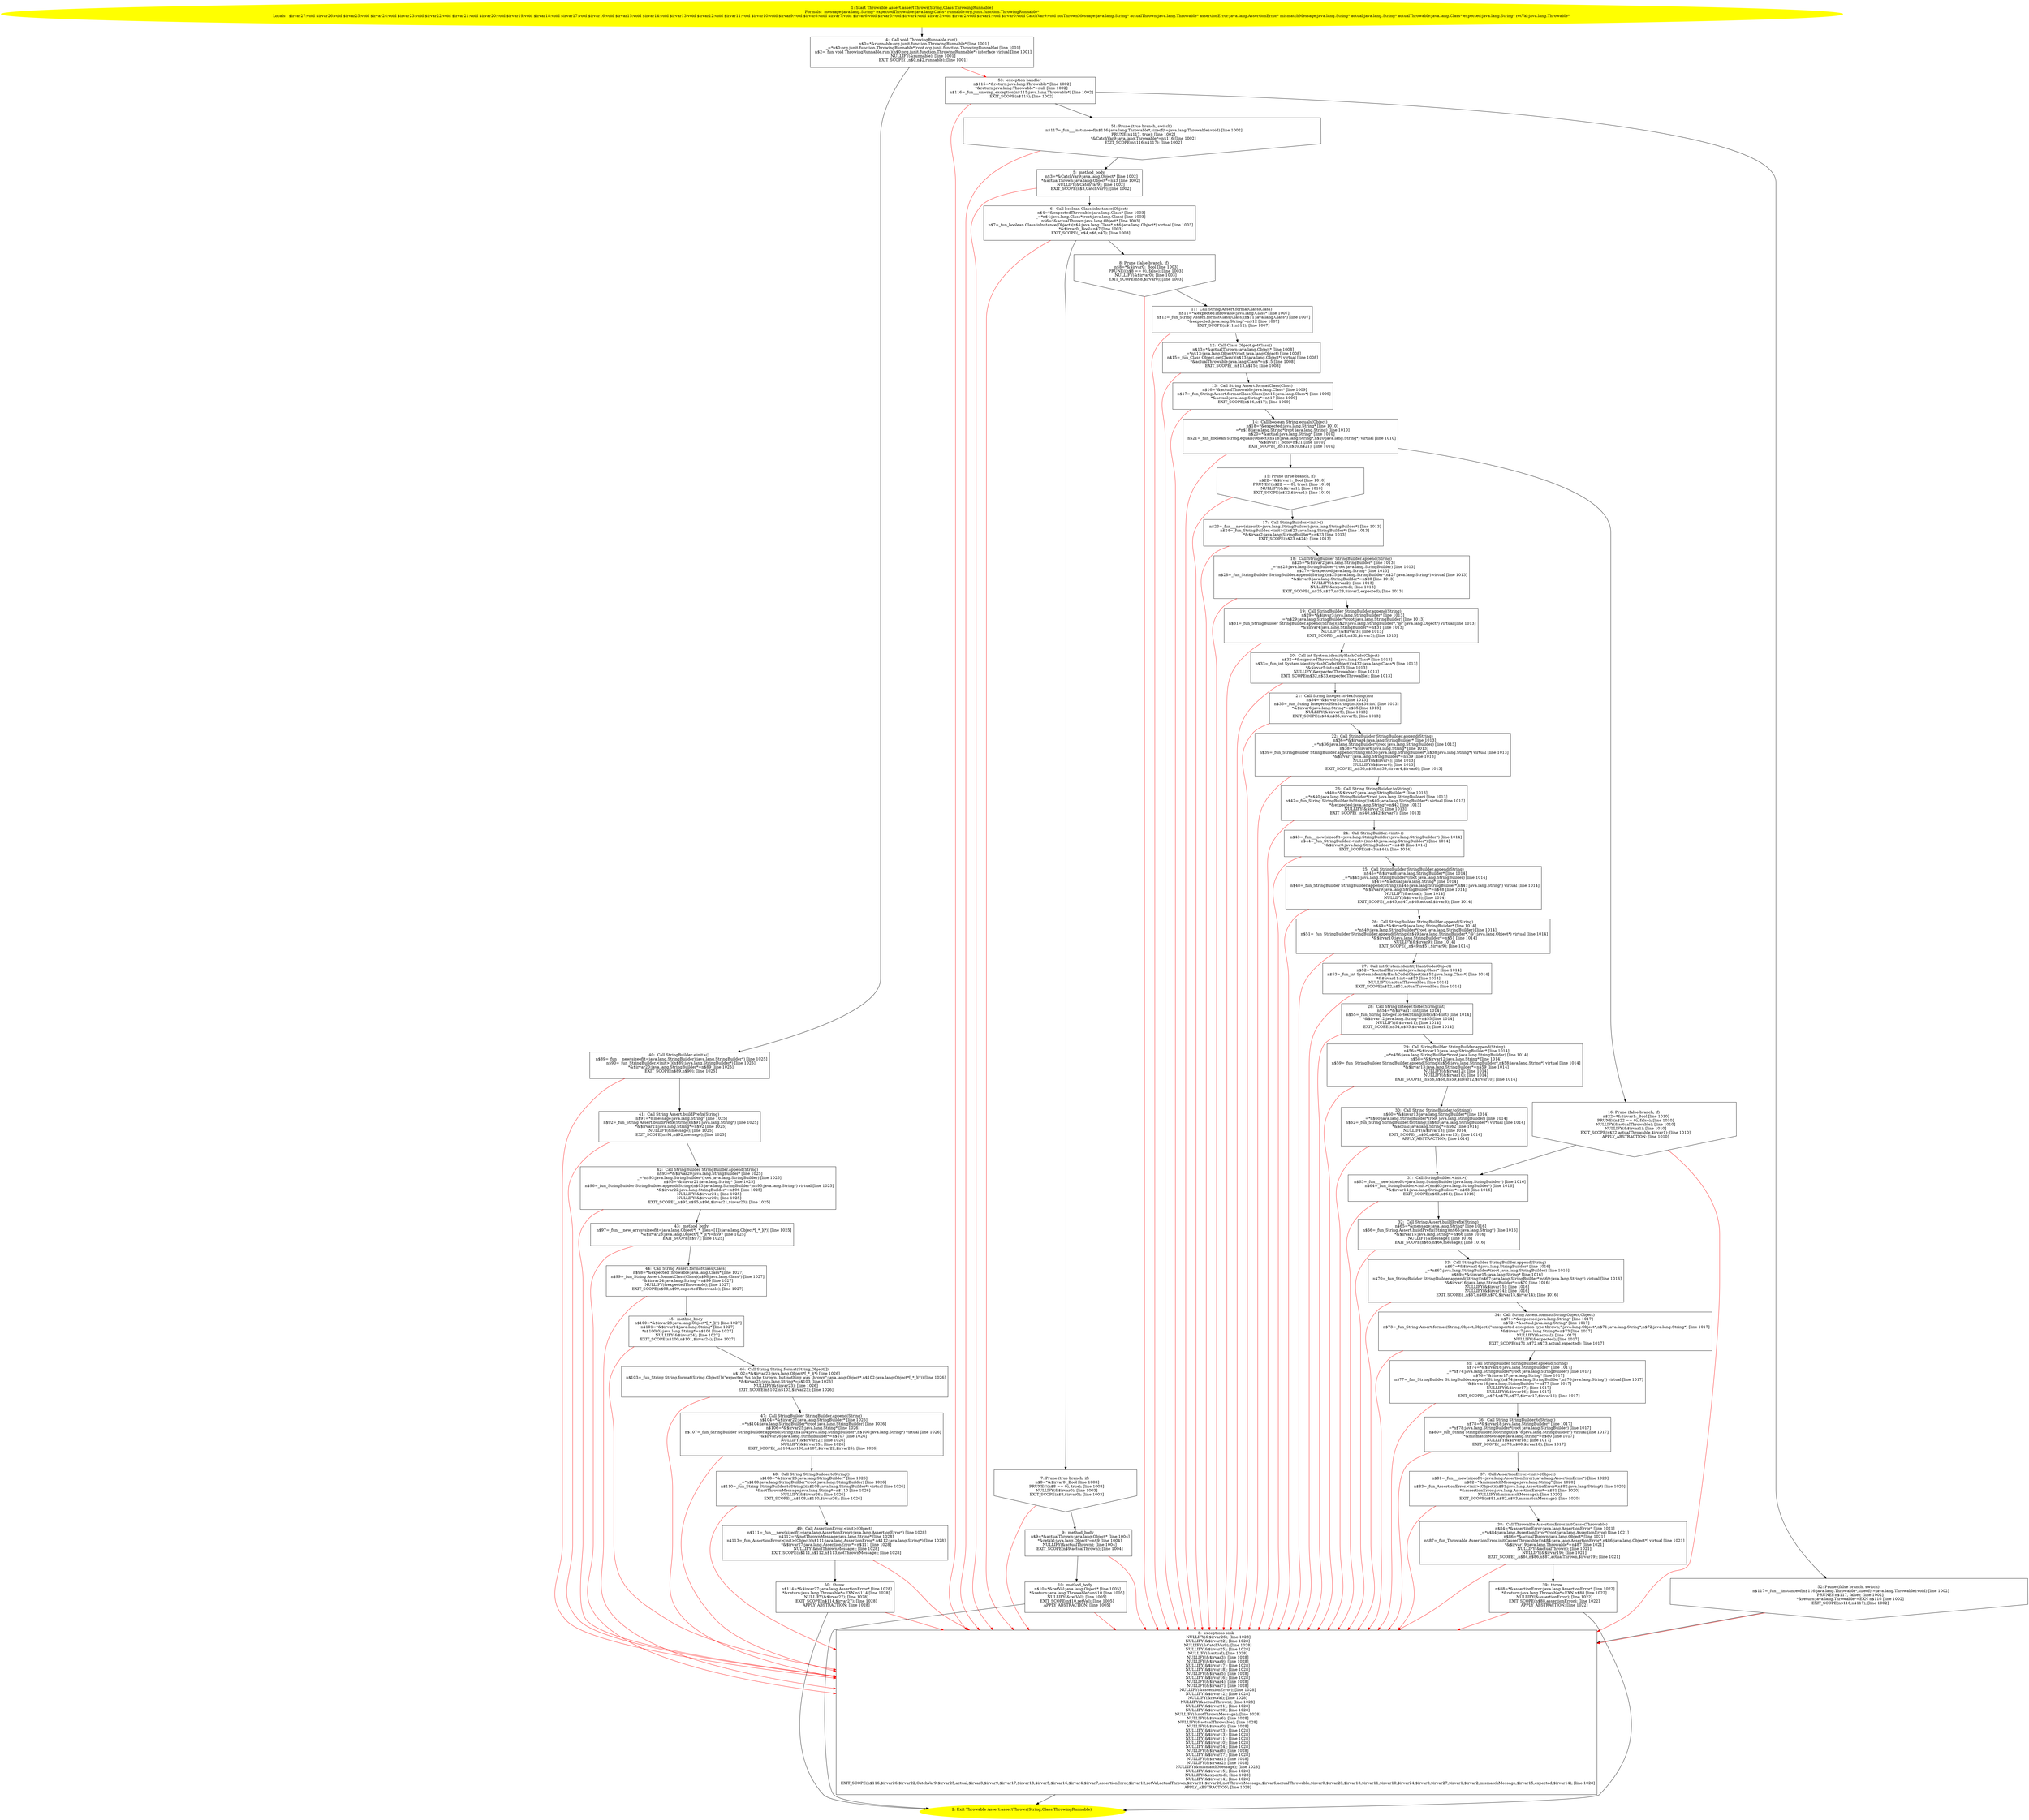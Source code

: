 /* @generated */
digraph cfg {
"org.junit.Assert.assertThrows(java.lang.String,java.lang.Class,org.junit.function.ThrowingRunnable):.571fa91657c65eb77682e2e097c0c401_1" [label="1: Start Throwable Assert.assertThrows(String,Class,ThrowingRunnable)\nFormals:  message:java.lang.String* expectedThrowable:java.lang.Class* runnable:org.junit.function.ThrowingRunnable*\nLocals:  $irvar27:void $irvar26:void $irvar25:void $irvar24:void $irvar23:void $irvar22:void $irvar21:void $irvar20:void $irvar19:void $irvar18:void $irvar17:void $irvar16:void $irvar15:void $irvar14:void $irvar13:void $irvar12:void $irvar11:void $irvar10:void $irvar9:void $irvar8:void $irvar7:void $irvar6:void $irvar5:void $irvar4:void $irvar3:void $irvar2:void $irvar1:void $irvar0:void CatchVar9:void notThrownMessage:java.lang.String* actualThrown:java.lang.Throwable* assertionError:java.lang.AssertionError* mismatchMessage:java.lang.String* actual:java.lang.String* actualThrowable:java.lang.Class* expected:java.lang.String* retVal:java.lang.Throwable* \n  " color=yellow style=filled]
	

	 "org.junit.Assert.assertThrows(java.lang.String,java.lang.Class,org.junit.function.ThrowingRunnable):.571fa91657c65eb77682e2e097c0c401_1" -> "org.junit.Assert.assertThrows(java.lang.String,java.lang.Class,org.junit.function.ThrowingRunnable):.571fa91657c65eb77682e2e097c0c401_4" ;
"org.junit.Assert.assertThrows(java.lang.String,java.lang.Class,org.junit.function.ThrowingRunnable):.571fa91657c65eb77682e2e097c0c401_2" [label="2: Exit Throwable Assert.assertThrows(String,Class,ThrowingRunnable) \n  " color=yellow style=filled]
	

"org.junit.Assert.assertThrows(java.lang.String,java.lang.Class,org.junit.function.ThrowingRunnable):.571fa91657c65eb77682e2e097c0c401_3" [label="3:  exceptions sink \n   NULLIFY(&$irvar26); [line 1028]\n  NULLIFY(&$irvar22); [line 1028]\n  NULLIFY(&CatchVar9); [line 1028]\n  NULLIFY(&$irvar25); [line 1028]\n  NULLIFY(&actual); [line 1028]\n  NULLIFY(&$irvar3); [line 1028]\n  NULLIFY(&$irvar9); [line 1028]\n  NULLIFY(&$irvar17); [line 1028]\n  NULLIFY(&$irvar18); [line 1028]\n  NULLIFY(&$irvar5); [line 1028]\n  NULLIFY(&$irvar16); [line 1028]\n  NULLIFY(&$irvar4); [line 1028]\n  NULLIFY(&$irvar7); [line 1028]\n  NULLIFY(&assertionError); [line 1028]\n  NULLIFY(&$irvar12); [line 1028]\n  NULLIFY(&retVal); [line 1028]\n  NULLIFY(&actualThrown); [line 1028]\n  NULLIFY(&$irvar21); [line 1028]\n  NULLIFY(&$irvar20); [line 1028]\n  NULLIFY(&notThrownMessage); [line 1028]\n  NULLIFY(&$irvar6); [line 1028]\n  NULLIFY(&actualThrowable); [line 1028]\n  NULLIFY(&$irvar0); [line 1028]\n  NULLIFY(&$irvar23); [line 1028]\n  NULLIFY(&$irvar13); [line 1028]\n  NULLIFY(&$irvar11); [line 1028]\n  NULLIFY(&$irvar10); [line 1028]\n  NULLIFY(&$irvar24); [line 1028]\n  NULLIFY(&$irvar8); [line 1028]\n  NULLIFY(&$irvar27); [line 1028]\n  NULLIFY(&$irvar1); [line 1028]\n  NULLIFY(&$irvar2); [line 1028]\n  NULLIFY(&mismatchMessage); [line 1028]\n  NULLIFY(&$irvar15); [line 1028]\n  NULLIFY(&expected); [line 1028]\n  NULLIFY(&$irvar14); [line 1028]\n  EXIT_SCOPE(n$116,$irvar26,$irvar22,CatchVar9,$irvar25,actual,$irvar3,$irvar9,$irvar17,$irvar18,$irvar5,$irvar16,$irvar4,$irvar7,assertionError,$irvar12,retVal,actualThrown,$irvar21,$irvar20,notThrownMessage,$irvar6,actualThrowable,$irvar0,$irvar23,$irvar13,$irvar11,$irvar10,$irvar24,$irvar8,$irvar27,$irvar1,$irvar2,mismatchMessage,$irvar15,expected,$irvar14); [line 1028]\n  APPLY_ABSTRACTION; [line 1028]\n " shape="box"]
	

	 "org.junit.Assert.assertThrows(java.lang.String,java.lang.Class,org.junit.function.ThrowingRunnable):.571fa91657c65eb77682e2e097c0c401_3" -> "org.junit.Assert.assertThrows(java.lang.String,java.lang.Class,org.junit.function.ThrowingRunnable):.571fa91657c65eb77682e2e097c0c401_2" ;
"org.junit.Assert.assertThrows(java.lang.String,java.lang.Class,org.junit.function.ThrowingRunnable):.571fa91657c65eb77682e2e097c0c401_4" [label="4:  Call void ThrowingRunnable.run() \n   n$0=*&runnable:org.junit.function.ThrowingRunnable* [line 1001]\n  _=*n$0:org.junit.function.ThrowingRunnable*(root org.junit.function.ThrowingRunnable) [line 1001]\n  n$2=_fun_void ThrowingRunnable.run()(n$0:org.junit.function.ThrowingRunnable*) interface virtual [line 1001]\n  NULLIFY(&runnable); [line 1001]\n  EXIT_SCOPE(_,n$0,n$2,runnable); [line 1001]\n " shape="box"]
	

	 "org.junit.Assert.assertThrows(java.lang.String,java.lang.Class,org.junit.function.ThrowingRunnable):.571fa91657c65eb77682e2e097c0c401_4" -> "org.junit.Assert.assertThrows(java.lang.String,java.lang.Class,org.junit.function.ThrowingRunnable):.571fa91657c65eb77682e2e097c0c401_40" ;
	 "org.junit.Assert.assertThrows(java.lang.String,java.lang.Class,org.junit.function.ThrowingRunnable):.571fa91657c65eb77682e2e097c0c401_4" -> "org.junit.Assert.assertThrows(java.lang.String,java.lang.Class,org.junit.function.ThrowingRunnable):.571fa91657c65eb77682e2e097c0c401_53" [color="red" ];
"org.junit.Assert.assertThrows(java.lang.String,java.lang.Class,org.junit.function.ThrowingRunnable):.571fa91657c65eb77682e2e097c0c401_5" [label="5:  method_body \n   n$3=*&CatchVar9:java.lang.Object* [line 1002]\n  *&actualThrown:java.lang.Object*=n$3 [line 1002]\n  NULLIFY(&CatchVar9); [line 1002]\n  EXIT_SCOPE(n$3,CatchVar9); [line 1002]\n " shape="box"]
	

	 "org.junit.Assert.assertThrows(java.lang.String,java.lang.Class,org.junit.function.ThrowingRunnable):.571fa91657c65eb77682e2e097c0c401_5" -> "org.junit.Assert.assertThrows(java.lang.String,java.lang.Class,org.junit.function.ThrowingRunnable):.571fa91657c65eb77682e2e097c0c401_6" ;
	 "org.junit.Assert.assertThrows(java.lang.String,java.lang.Class,org.junit.function.ThrowingRunnable):.571fa91657c65eb77682e2e097c0c401_5" -> "org.junit.Assert.assertThrows(java.lang.String,java.lang.Class,org.junit.function.ThrowingRunnable):.571fa91657c65eb77682e2e097c0c401_3" [color="red" ];
"org.junit.Assert.assertThrows(java.lang.String,java.lang.Class,org.junit.function.ThrowingRunnable):.571fa91657c65eb77682e2e097c0c401_6" [label="6:  Call boolean Class.isInstance(Object) \n   n$4=*&expectedThrowable:java.lang.Class* [line 1003]\n  _=*n$4:java.lang.Class*(root java.lang.Class) [line 1003]\n  n$6=*&actualThrown:java.lang.Object* [line 1003]\n  n$7=_fun_boolean Class.isInstance(Object)(n$4:java.lang.Class*,n$6:java.lang.Object*) virtual [line 1003]\n  *&$irvar0:_Bool=n$7 [line 1003]\n  EXIT_SCOPE(_,n$4,n$6,n$7); [line 1003]\n " shape="box"]
	

	 "org.junit.Assert.assertThrows(java.lang.String,java.lang.Class,org.junit.function.ThrowingRunnable):.571fa91657c65eb77682e2e097c0c401_6" -> "org.junit.Assert.assertThrows(java.lang.String,java.lang.Class,org.junit.function.ThrowingRunnable):.571fa91657c65eb77682e2e097c0c401_7" ;
	 "org.junit.Assert.assertThrows(java.lang.String,java.lang.Class,org.junit.function.ThrowingRunnable):.571fa91657c65eb77682e2e097c0c401_6" -> "org.junit.Assert.assertThrows(java.lang.String,java.lang.Class,org.junit.function.ThrowingRunnable):.571fa91657c65eb77682e2e097c0c401_8" ;
	 "org.junit.Assert.assertThrows(java.lang.String,java.lang.Class,org.junit.function.ThrowingRunnable):.571fa91657c65eb77682e2e097c0c401_6" -> "org.junit.Assert.assertThrows(java.lang.String,java.lang.Class,org.junit.function.ThrowingRunnable):.571fa91657c65eb77682e2e097c0c401_3" [color="red" ];
"org.junit.Assert.assertThrows(java.lang.String,java.lang.Class,org.junit.function.ThrowingRunnable):.571fa91657c65eb77682e2e097c0c401_7" [label="7: Prune (true branch, if) \n   n$8=*&$irvar0:_Bool [line 1003]\n  PRUNE(!(n$8 == 0), true); [line 1003]\n  NULLIFY(&$irvar0); [line 1003]\n  EXIT_SCOPE(n$8,$irvar0); [line 1003]\n " shape="invhouse"]
	

	 "org.junit.Assert.assertThrows(java.lang.String,java.lang.Class,org.junit.function.ThrowingRunnable):.571fa91657c65eb77682e2e097c0c401_7" -> "org.junit.Assert.assertThrows(java.lang.String,java.lang.Class,org.junit.function.ThrowingRunnable):.571fa91657c65eb77682e2e097c0c401_9" ;
	 "org.junit.Assert.assertThrows(java.lang.String,java.lang.Class,org.junit.function.ThrowingRunnable):.571fa91657c65eb77682e2e097c0c401_7" -> "org.junit.Assert.assertThrows(java.lang.String,java.lang.Class,org.junit.function.ThrowingRunnable):.571fa91657c65eb77682e2e097c0c401_3" [color="red" ];
"org.junit.Assert.assertThrows(java.lang.String,java.lang.Class,org.junit.function.ThrowingRunnable):.571fa91657c65eb77682e2e097c0c401_8" [label="8: Prune (false branch, if) \n   n$8=*&$irvar0:_Bool [line 1003]\n  PRUNE((n$8 == 0), false); [line 1003]\n  NULLIFY(&$irvar0); [line 1003]\n  EXIT_SCOPE(n$8,$irvar0); [line 1003]\n " shape="invhouse"]
	

	 "org.junit.Assert.assertThrows(java.lang.String,java.lang.Class,org.junit.function.ThrowingRunnable):.571fa91657c65eb77682e2e097c0c401_8" -> "org.junit.Assert.assertThrows(java.lang.String,java.lang.Class,org.junit.function.ThrowingRunnable):.571fa91657c65eb77682e2e097c0c401_11" ;
	 "org.junit.Assert.assertThrows(java.lang.String,java.lang.Class,org.junit.function.ThrowingRunnable):.571fa91657c65eb77682e2e097c0c401_8" -> "org.junit.Assert.assertThrows(java.lang.String,java.lang.Class,org.junit.function.ThrowingRunnable):.571fa91657c65eb77682e2e097c0c401_3" [color="red" ];
"org.junit.Assert.assertThrows(java.lang.String,java.lang.Class,org.junit.function.ThrowingRunnable):.571fa91657c65eb77682e2e097c0c401_9" [label="9:  method_body \n   n$9=*&actualThrown:java.lang.Object* [line 1004]\n  *&retVal:java.lang.Object*=n$9 [line 1004]\n  NULLIFY(&actualThrown); [line 1004]\n  EXIT_SCOPE(n$9,actualThrown); [line 1004]\n " shape="box"]
	

	 "org.junit.Assert.assertThrows(java.lang.String,java.lang.Class,org.junit.function.ThrowingRunnable):.571fa91657c65eb77682e2e097c0c401_9" -> "org.junit.Assert.assertThrows(java.lang.String,java.lang.Class,org.junit.function.ThrowingRunnable):.571fa91657c65eb77682e2e097c0c401_10" ;
	 "org.junit.Assert.assertThrows(java.lang.String,java.lang.Class,org.junit.function.ThrowingRunnable):.571fa91657c65eb77682e2e097c0c401_9" -> "org.junit.Assert.assertThrows(java.lang.String,java.lang.Class,org.junit.function.ThrowingRunnable):.571fa91657c65eb77682e2e097c0c401_3" [color="red" ];
"org.junit.Assert.assertThrows(java.lang.String,java.lang.Class,org.junit.function.ThrowingRunnable):.571fa91657c65eb77682e2e097c0c401_10" [label="10:  method_body \n   n$10=*&retVal:java.lang.Object* [line 1005]\n  *&return:java.lang.Throwable*=n$10 [line 1005]\n  NULLIFY(&retVal); [line 1005]\n  EXIT_SCOPE(n$10,retVal); [line 1005]\n  APPLY_ABSTRACTION; [line 1005]\n " shape="box"]
	

	 "org.junit.Assert.assertThrows(java.lang.String,java.lang.Class,org.junit.function.ThrowingRunnable):.571fa91657c65eb77682e2e097c0c401_10" -> "org.junit.Assert.assertThrows(java.lang.String,java.lang.Class,org.junit.function.ThrowingRunnable):.571fa91657c65eb77682e2e097c0c401_2" ;
	 "org.junit.Assert.assertThrows(java.lang.String,java.lang.Class,org.junit.function.ThrowingRunnable):.571fa91657c65eb77682e2e097c0c401_10" -> "org.junit.Assert.assertThrows(java.lang.String,java.lang.Class,org.junit.function.ThrowingRunnable):.571fa91657c65eb77682e2e097c0c401_3" [color="red" ];
"org.junit.Assert.assertThrows(java.lang.String,java.lang.Class,org.junit.function.ThrowingRunnable):.571fa91657c65eb77682e2e097c0c401_11" [label="11:  Call String Assert.formatClass(Class) \n   n$11=*&expectedThrowable:java.lang.Class* [line 1007]\n  n$12=_fun_String Assert.formatClass(Class)(n$11:java.lang.Class*) [line 1007]\n  *&expected:java.lang.String*=n$12 [line 1007]\n  EXIT_SCOPE(n$11,n$12); [line 1007]\n " shape="box"]
	

	 "org.junit.Assert.assertThrows(java.lang.String,java.lang.Class,org.junit.function.ThrowingRunnable):.571fa91657c65eb77682e2e097c0c401_11" -> "org.junit.Assert.assertThrows(java.lang.String,java.lang.Class,org.junit.function.ThrowingRunnable):.571fa91657c65eb77682e2e097c0c401_12" ;
	 "org.junit.Assert.assertThrows(java.lang.String,java.lang.Class,org.junit.function.ThrowingRunnable):.571fa91657c65eb77682e2e097c0c401_11" -> "org.junit.Assert.assertThrows(java.lang.String,java.lang.Class,org.junit.function.ThrowingRunnable):.571fa91657c65eb77682e2e097c0c401_3" [color="red" ];
"org.junit.Assert.assertThrows(java.lang.String,java.lang.Class,org.junit.function.ThrowingRunnable):.571fa91657c65eb77682e2e097c0c401_12" [label="12:  Call Class Object.getClass() \n   n$13=*&actualThrown:java.lang.Object* [line 1008]\n  _=*n$13:java.lang.Object*(root java.lang.Object) [line 1008]\n  n$15=_fun_Class Object.getClass()(n$13:java.lang.Object*) virtual [line 1008]\n  *&actualThrowable:java.lang.Class*=n$15 [line 1008]\n  EXIT_SCOPE(_,n$13,n$15); [line 1008]\n " shape="box"]
	

	 "org.junit.Assert.assertThrows(java.lang.String,java.lang.Class,org.junit.function.ThrowingRunnable):.571fa91657c65eb77682e2e097c0c401_12" -> "org.junit.Assert.assertThrows(java.lang.String,java.lang.Class,org.junit.function.ThrowingRunnable):.571fa91657c65eb77682e2e097c0c401_13" ;
	 "org.junit.Assert.assertThrows(java.lang.String,java.lang.Class,org.junit.function.ThrowingRunnable):.571fa91657c65eb77682e2e097c0c401_12" -> "org.junit.Assert.assertThrows(java.lang.String,java.lang.Class,org.junit.function.ThrowingRunnable):.571fa91657c65eb77682e2e097c0c401_3" [color="red" ];
"org.junit.Assert.assertThrows(java.lang.String,java.lang.Class,org.junit.function.ThrowingRunnable):.571fa91657c65eb77682e2e097c0c401_13" [label="13:  Call String Assert.formatClass(Class) \n   n$16=*&actualThrowable:java.lang.Class* [line 1009]\n  n$17=_fun_String Assert.formatClass(Class)(n$16:java.lang.Class*) [line 1009]\n  *&actual:java.lang.String*=n$17 [line 1009]\n  EXIT_SCOPE(n$16,n$17); [line 1009]\n " shape="box"]
	

	 "org.junit.Assert.assertThrows(java.lang.String,java.lang.Class,org.junit.function.ThrowingRunnable):.571fa91657c65eb77682e2e097c0c401_13" -> "org.junit.Assert.assertThrows(java.lang.String,java.lang.Class,org.junit.function.ThrowingRunnable):.571fa91657c65eb77682e2e097c0c401_14" ;
	 "org.junit.Assert.assertThrows(java.lang.String,java.lang.Class,org.junit.function.ThrowingRunnable):.571fa91657c65eb77682e2e097c0c401_13" -> "org.junit.Assert.assertThrows(java.lang.String,java.lang.Class,org.junit.function.ThrowingRunnable):.571fa91657c65eb77682e2e097c0c401_3" [color="red" ];
"org.junit.Assert.assertThrows(java.lang.String,java.lang.Class,org.junit.function.ThrowingRunnable):.571fa91657c65eb77682e2e097c0c401_14" [label="14:  Call boolean String.equals(Object) \n   n$18=*&expected:java.lang.String* [line 1010]\n  _=*n$18:java.lang.String*(root java.lang.String) [line 1010]\n  n$20=*&actual:java.lang.String* [line 1010]\n  n$21=_fun_boolean String.equals(Object)(n$18:java.lang.String*,n$20:java.lang.String*) virtual [line 1010]\n  *&$irvar1:_Bool=n$21 [line 1010]\n  EXIT_SCOPE(_,n$18,n$20,n$21); [line 1010]\n " shape="box"]
	

	 "org.junit.Assert.assertThrows(java.lang.String,java.lang.Class,org.junit.function.ThrowingRunnable):.571fa91657c65eb77682e2e097c0c401_14" -> "org.junit.Assert.assertThrows(java.lang.String,java.lang.Class,org.junit.function.ThrowingRunnable):.571fa91657c65eb77682e2e097c0c401_15" ;
	 "org.junit.Assert.assertThrows(java.lang.String,java.lang.Class,org.junit.function.ThrowingRunnable):.571fa91657c65eb77682e2e097c0c401_14" -> "org.junit.Assert.assertThrows(java.lang.String,java.lang.Class,org.junit.function.ThrowingRunnable):.571fa91657c65eb77682e2e097c0c401_16" ;
	 "org.junit.Assert.assertThrows(java.lang.String,java.lang.Class,org.junit.function.ThrowingRunnable):.571fa91657c65eb77682e2e097c0c401_14" -> "org.junit.Assert.assertThrows(java.lang.String,java.lang.Class,org.junit.function.ThrowingRunnable):.571fa91657c65eb77682e2e097c0c401_3" [color="red" ];
"org.junit.Assert.assertThrows(java.lang.String,java.lang.Class,org.junit.function.ThrowingRunnable):.571fa91657c65eb77682e2e097c0c401_15" [label="15: Prune (true branch, if) \n   n$22=*&$irvar1:_Bool [line 1010]\n  PRUNE(!(n$22 == 0), true); [line 1010]\n  NULLIFY(&$irvar1); [line 1010]\n  EXIT_SCOPE(n$22,$irvar1); [line 1010]\n " shape="invhouse"]
	

	 "org.junit.Assert.assertThrows(java.lang.String,java.lang.Class,org.junit.function.ThrowingRunnable):.571fa91657c65eb77682e2e097c0c401_15" -> "org.junit.Assert.assertThrows(java.lang.String,java.lang.Class,org.junit.function.ThrowingRunnable):.571fa91657c65eb77682e2e097c0c401_17" ;
	 "org.junit.Assert.assertThrows(java.lang.String,java.lang.Class,org.junit.function.ThrowingRunnable):.571fa91657c65eb77682e2e097c0c401_15" -> "org.junit.Assert.assertThrows(java.lang.String,java.lang.Class,org.junit.function.ThrowingRunnable):.571fa91657c65eb77682e2e097c0c401_3" [color="red" ];
"org.junit.Assert.assertThrows(java.lang.String,java.lang.Class,org.junit.function.ThrowingRunnable):.571fa91657c65eb77682e2e097c0c401_16" [label="16: Prune (false branch, if) \n   n$22=*&$irvar1:_Bool [line 1010]\n  PRUNE((n$22 == 0), false); [line 1010]\n  NULLIFY(&actualThrowable); [line 1010]\n  NULLIFY(&$irvar1); [line 1010]\n  EXIT_SCOPE(n$22,actualThrowable,$irvar1); [line 1010]\n  APPLY_ABSTRACTION; [line 1010]\n " shape="invhouse"]
	

	 "org.junit.Assert.assertThrows(java.lang.String,java.lang.Class,org.junit.function.ThrowingRunnable):.571fa91657c65eb77682e2e097c0c401_16" -> "org.junit.Assert.assertThrows(java.lang.String,java.lang.Class,org.junit.function.ThrowingRunnable):.571fa91657c65eb77682e2e097c0c401_31" ;
	 "org.junit.Assert.assertThrows(java.lang.String,java.lang.Class,org.junit.function.ThrowingRunnable):.571fa91657c65eb77682e2e097c0c401_16" -> "org.junit.Assert.assertThrows(java.lang.String,java.lang.Class,org.junit.function.ThrowingRunnable):.571fa91657c65eb77682e2e097c0c401_3" [color="red" ];
"org.junit.Assert.assertThrows(java.lang.String,java.lang.Class,org.junit.function.ThrowingRunnable):.571fa91657c65eb77682e2e097c0c401_17" [label="17:  Call StringBuilder.<init>() \n   n$23=_fun___new(sizeof(t=java.lang.StringBuilder):java.lang.StringBuilder*) [line 1013]\n  n$24=_fun_StringBuilder.<init>()(n$23:java.lang.StringBuilder*) [line 1013]\n  *&$irvar2:java.lang.StringBuilder*=n$23 [line 1013]\n  EXIT_SCOPE(n$23,n$24); [line 1013]\n " shape="box"]
	

	 "org.junit.Assert.assertThrows(java.lang.String,java.lang.Class,org.junit.function.ThrowingRunnable):.571fa91657c65eb77682e2e097c0c401_17" -> "org.junit.Assert.assertThrows(java.lang.String,java.lang.Class,org.junit.function.ThrowingRunnable):.571fa91657c65eb77682e2e097c0c401_18" ;
	 "org.junit.Assert.assertThrows(java.lang.String,java.lang.Class,org.junit.function.ThrowingRunnable):.571fa91657c65eb77682e2e097c0c401_17" -> "org.junit.Assert.assertThrows(java.lang.String,java.lang.Class,org.junit.function.ThrowingRunnable):.571fa91657c65eb77682e2e097c0c401_3" [color="red" ];
"org.junit.Assert.assertThrows(java.lang.String,java.lang.Class,org.junit.function.ThrowingRunnable):.571fa91657c65eb77682e2e097c0c401_18" [label="18:  Call StringBuilder StringBuilder.append(String) \n   n$25=*&$irvar2:java.lang.StringBuilder* [line 1013]\n  _=*n$25:java.lang.StringBuilder*(root java.lang.StringBuilder) [line 1013]\n  n$27=*&expected:java.lang.String* [line 1013]\n  n$28=_fun_StringBuilder StringBuilder.append(String)(n$25:java.lang.StringBuilder*,n$27:java.lang.String*) virtual [line 1013]\n  *&$irvar3:java.lang.StringBuilder*=n$28 [line 1013]\n  NULLIFY(&$irvar2); [line 1013]\n  NULLIFY(&expected); [line 1013]\n  EXIT_SCOPE(_,n$25,n$27,n$28,$irvar2,expected); [line 1013]\n " shape="box"]
	

	 "org.junit.Assert.assertThrows(java.lang.String,java.lang.Class,org.junit.function.ThrowingRunnable):.571fa91657c65eb77682e2e097c0c401_18" -> "org.junit.Assert.assertThrows(java.lang.String,java.lang.Class,org.junit.function.ThrowingRunnable):.571fa91657c65eb77682e2e097c0c401_19" ;
	 "org.junit.Assert.assertThrows(java.lang.String,java.lang.Class,org.junit.function.ThrowingRunnable):.571fa91657c65eb77682e2e097c0c401_18" -> "org.junit.Assert.assertThrows(java.lang.String,java.lang.Class,org.junit.function.ThrowingRunnable):.571fa91657c65eb77682e2e097c0c401_3" [color="red" ];
"org.junit.Assert.assertThrows(java.lang.String,java.lang.Class,org.junit.function.ThrowingRunnable):.571fa91657c65eb77682e2e097c0c401_19" [label="19:  Call StringBuilder StringBuilder.append(String) \n   n$29=*&$irvar3:java.lang.StringBuilder* [line 1013]\n  _=*n$29:java.lang.StringBuilder*(root java.lang.StringBuilder) [line 1013]\n  n$31=_fun_StringBuilder StringBuilder.append(String)(n$29:java.lang.StringBuilder*,\"@\":java.lang.Object*) virtual [line 1013]\n  *&$irvar4:java.lang.StringBuilder*=n$31 [line 1013]\n  NULLIFY(&$irvar3); [line 1013]\n  EXIT_SCOPE(_,n$29,n$31,$irvar3); [line 1013]\n " shape="box"]
	

	 "org.junit.Assert.assertThrows(java.lang.String,java.lang.Class,org.junit.function.ThrowingRunnable):.571fa91657c65eb77682e2e097c0c401_19" -> "org.junit.Assert.assertThrows(java.lang.String,java.lang.Class,org.junit.function.ThrowingRunnable):.571fa91657c65eb77682e2e097c0c401_20" ;
	 "org.junit.Assert.assertThrows(java.lang.String,java.lang.Class,org.junit.function.ThrowingRunnable):.571fa91657c65eb77682e2e097c0c401_19" -> "org.junit.Assert.assertThrows(java.lang.String,java.lang.Class,org.junit.function.ThrowingRunnable):.571fa91657c65eb77682e2e097c0c401_3" [color="red" ];
"org.junit.Assert.assertThrows(java.lang.String,java.lang.Class,org.junit.function.ThrowingRunnable):.571fa91657c65eb77682e2e097c0c401_20" [label="20:  Call int System.identityHashCode(Object) \n   n$32=*&expectedThrowable:java.lang.Class* [line 1013]\n  n$33=_fun_int System.identityHashCode(Object)(n$32:java.lang.Class*) [line 1013]\n  *&$irvar5:int=n$33 [line 1013]\n  NULLIFY(&expectedThrowable); [line 1013]\n  EXIT_SCOPE(n$32,n$33,expectedThrowable); [line 1013]\n " shape="box"]
	

	 "org.junit.Assert.assertThrows(java.lang.String,java.lang.Class,org.junit.function.ThrowingRunnable):.571fa91657c65eb77682e2e097c0c401_20" -> "org.junit.Assert.assertThrows(java.lang.String,java.lang.Class,org.junit.function.ThrowingRunnable):.571fa91657c65eb77682e2e097c0c401_21" ;
	 "org.junit.Assert.assertThrows(java.lang.String,java.lang.Class,org.junit.function.ThrowingRunnable):.571fa91657c65eb77682e2e097c0c401_20" -> "org.junit.Assert.assertThrows(java.lang.String,java.lang.Class,org.junit.function.ThrowingRunnable):.571fa91657c65eb77682e2e097c0c401_3" [color="red" ];
"org.junit.Assert.assertThrows(java.lang.String,java.lang.Class,org.junit.function.ThrowingRunnable):.571fa91657c65eb77682e2e097c0c401_21" [label="21:  Call String Integer.toHexString(int) \n   n$34=*&$irvar5:int [line 1013]\n  n$35=_fun_String Integer.toHexString(int)(n$34:int) [line 1013]\n  *&$irvar6:java.lang.String*=n$35 [line 1013]\n  NULLIFY(&$irvar5); [line 1013]\n  EXIT_SCOPE(n$34,n$35,$irvar5); [line 1013]\n " shape="box"]
	

	 "org.junit.Assert.assertThrows(java.lang.String,java.lang.Class,org.junit.function.ThrowingRunnable):.571fa91657c65eb77682e2e097c0c401_21" -> "org.junit.Assert.assertThrows(java.lang.String,java.lang.Class,org.junit.function.ThrowingRunnable):.571fa91657c65eb77682e2e097c0c401_22" ;
	 "org.junit.Assert.assertThrows(java.lang.String,java.lang.Class,org.junit.function.ThrowingRunnable):.571fa91657c65eb77682e2e097c0c401_21" -> "org.junit.Assert.assertThrows(java.lang.String,java.lang.Class,org.junit.function.ThrowingRunnable):.571fa91657c65eb77682e2e097c0c401_3" [color="red" ];
"org.junit.Assert.assertThrows(java.lang.String,java.lang.Class,org.junit.function.ThrowingRunnable):.571fa91657c65eb77682e2e097c0c401_22" [label="22:  Call StringBuilder StringBuilder.append(String) \n   n$36=*&$irvar4:java.lang.StringBuilder* [line 1013]\n  _=*n$36:java.lang.StringBuilder*(root java.lang.StringBuilder) [line 1013]\n  n$38=*&$irvar6:java.lang.String* [line 1013]\n  n$39=_fun_StringBuilder StringBuilder.append(String)(n$36:java.lang.StringBuilder*,n$38:java.lang.String*) virtual [line 1013]\n  *&$irvar7:java.lang.StringBuilder*=n$39 [line 1013]\n  NULLIFY(&$irvar4); [line 1013]\n  NULLIFY(&$irvar6); [line 1013]\n  EXIT_SCOPE(_,n$36,n$38,n$39,$irvar4,$irvar6); [line 1013]\n " shape="box"]
	

	 "org.junit.Assert.assertThrows(java.lang.String,java.lang.Class,org.junit.function.ThrowingRunnable):.571fa91657c65eb77682e2e097c0c401_22" -> "org.junit.Assert.assertThrows(java.lang.String,java.lang.Class,org.junit.function.ThrowingRunnable):.571fa91657c65eb77682e2e097c0c401_23" ;
	 "org.junit.Assert.assertThrows(java.lang.String,java.lang.Class,org.junit.function.ThrowingRunnable):.571fa91657c65eb77682e2e097c0c401_22" -> "org.junit.Assert.assertThrows(java.lang.String,java.lang.Class,org.junit.function.ThrowingRunnable):.571fa91657c65eb77682e2e097c0c401_3" [color="red" ];
"org.junit.Assert.assertThrows(java.lang.String,java.lang.Class,org.junit.function.ThrowingRunnable):.571fa91657c65eb77682e2e097c0c401_23" [label="23:  Call String StringBuilder.toString() \n   n$40=*&$irvar7:java.lang.StringBuilder* [line 1013]\n  _=*n$40:java.lang.StringBuilder*(root java.lang.StringBuilder) [line 1013]\n  n$42=_fun_String StringBuilder.toString()(n$40:java.lang.StringBuilder*) virtual [line 1013]\n  *&expected:java.lang.String*=n$42 [line 1013]\n  NULLIFY(&$irvar7); [line 1013]\n  EXIT_SCOPE(_,n$40,n$42,$irvar7); [line 1013]\n " shape="box"]
	

	 "org.junit.Assert.assertThrows(java.lang.String,java.lang.Class,org.junit.function.ThrowingRunnable):.571fa91657c65eb77682e2e097c0c401_23" -> "org.junit.Assert.assertThrows(java.lang.String,java.lang.Class,org.junit.function.ThrowingRunnable):.571fa91657c65eb77682e2e097c0c401_24" ;
	 "org.junit.Assert.assertThrows(java.lang.String,java.lang.Class,org.junit.function.ThrowingRunnable):.571fa91657c65eb77682e2e097c0c401_23" -> "org.junit.Assert.assertThrows(java.lang.String,java.lang.Class,org.junit.function.ThrowingRunnable):.571fa91657c65eb77682e2e097c0c401_3" [color="red" ];
"org.junit.Assert.assertThrows(java.lang.String,java.lang.Class,org.junit.function.ThrowingRunnable):.571fa91657c65eb77682e2e097c0c401_24" [label="24:  Call StringBuilder.<init>() \n   n$43=_fun___new(sizeof(t=java.lang.StringBuilder):java.lang.StringBuilder*) [line 1014]\n  n$44=_fun_StringBuilder.<init>()(n$43:java.lang.StringBuilder*) [line 1014]\n  *&$irvar8:java.lang.StringBuilder*=n$43 [line 1014]\n  EXIT_SCOPE(n$43,n$44); [line 1014]\n " shape="box"]
	

	 "org.junit.Assert.assertThrows(java.lang.String,java.lang.Class,org.junit.function.ThrowingRunnable):.571fa91657c65eb77682e2e097c0c401_24" -> "org.junit.Assert.assertThrows(java.lang.String,java.lang.Class,org.junit.function.ThrowingRunnable):.571fa91657c65eb77682e2e097c0c401_25" ;
	 "org.junit.Assert.assertThrows(java.lang.String,java.lang.Class,org.junit.function.ThrowingRunnable):.571fa91657c65eb77682e2e097c0c401_24" -> "org.junit.Assert.assertThrows(java.lang.String,java.lang.Class,org.junit.function.ThrowingRunnable):.571fa91657c65eb77682e2e097c0c401_3" [color="red" ];
"org.junit.Assert.assertThrows(java.lang.String,java.lang.Class,org.junit.function.ThrowingRunnable):.571fa91657c65eb77682e2e097c0c401_25" [label="25:  Call StringBuilder StringBuilder.append(String) \n   n$45=*&$irvar8:java.lang.StringBuilder* [line 1014]\n  _=*n$45:java.lang.StringBuilder*(root java.lang.StringBuilder) [line 1014]\n  n$47=*&actual:java.lang.String* [line 1014]\n  n$48=_fun_StringBuilder StringBuilder.append(String)(n$45:java.lang.StringBuilder*,n$47:java.lang.String*) virtual [line 1014]\n  *&$irvar9:java.lang.StringBuilder*=n$48 [line 1014]\n  NULLIFY(&actual); [line 1014]\n  NULLIFY(&$irvar8); [line 1014]\n  EXIT_SCOPE(_,n$45,n$47,n$48,actual,$irvar8); [line 1014]\n " shape="box"]
	

	 "org.junit.Assert.assertThrows(java.lang.String,java.lang.Class,org.junit.function.ThrowingRunnable):.571fa91657c65eb77682e2e097c0c401_25" -> "org.junit.Assert.assertThrows(java.lang.String,java.lang.Class,org.junit.function.ThrowingRunnable):.571fa91657c65eb77682e2e097c0c401_26" ;
	 "org.junit.Assert.assertThrows(java.lang.String,java.lang.Class,org.junit.function.ThrowingRunnable):.571fa91657c65eb77682e2e097c0c401_25" -> "org.junit.Assert.assertThrows(java.lang.String,java.lang.Class,org.junit.function.ThrowingRunnable):.571fa91657c65eb77682e2e097c0c401_3" [color="red" ];
"org.junit.Assert.assertThrows(java.lang.String,java.lang.Class,org.junit.function.ThrowingRunnable):.571fa91657c65eb77682e2e097c0c401_26" [label="26:  Call StringBuilder StringBuilder.append(String) \n   n$49=*&$irvar9:java.lang.StringBuilder* [line 1014]\n  _=*n$49:java.lang.StringBuilder*(root java.lang.StringBuilder) [line 1014]\n  n$51=_fun_StringBuilder StringBuilder.append(String)(n$49:java.lang.StringBuilder*,\"@\":java.lang.Object*) virtual [line 1014]\n  *&$irvar10:java.lang.StringBuilder*=n$51 [line 1014]\n  NULLIFY(&$irvar9); [line 1014]\n  EXIT_SCOPE(_,n$49,n$51,$irvar9); [line 1014]\n " shape="box"]
	

	 "org.junit.Assert.assertThrows(java.lang.String,java.lang.Class,org.junit.function.ThrowingRunnable):.571fa91657c65eb77682e2e097c0c401_26" -> "org.junit.Assert.assertThrows(java.lang.String,java.lang.Class,org.junit.function.ThrowingRunnable):.571fa91657c65eb77682e2e097c0c401_27" ;
	 "org.junit.Assert.assertThrows(java.lang.String,java.lang.Class,org.junit.function.ThrowingRunnable):.571fa91657c65eb77682e2e097c0c401_26" -> "org.junit.Assert.assertThrows(java.lang.String,java.lang.Class,org.junit.function.ThrowingRunnable):.571fa91657c65eb77682e2e097c0c401_3" [color="red" ];
"org.junit.Assert.assertThrows(java.lang.String,java.lang.Class,org.junit.function.ThrowingRunnable):.571fa91657c65eb77682e2e097c0c401_27" [label="27:  Call int System.identityHashCode(Object) \n   n$52=*&actualThrowable:java.lang.Class* [line 1014]\n  n$53=_fun_int System.identityHashCode(Object)(n$52:java.lang.Class*) [line 1014]\n  *&$irvar11:int=n$53 [line 1014]\n  NULLIFY(&actualThrowable); [line 1014]\n  EXIT_SCOPE(n$52,n$53,actualThrowable); [line 1014]\n " shape="box"]
	

	 "org.junit.Assert.assertThrows(java.lang.String,java.lang.Class,org.junit.function.ThrowingRunnable):.571fa91657c65eb77682e2e097c0c401_27" -> "org.junit.Assert.assertThrows(java.lang.String,java.lang.Class,org.junit.function.ThrowingRunnable):.571fa91657c65eb77682e2e097c0c401_28" ;
	 "org.junit.Assert.assertThrows(java.lang.String,java.lang.Class,org.junit.function.ThrowingRunnable):.571fa91657c65eb77682e2e097c0c401_27" -> "org.junit.Assert.assertThrows(java.lang.String,java.lang.Class,org.junit.function.ThrowingRunnable):.571fa91657c65eb77682e2e097c0c401_3" [color="red" ];
"org.junit.Assert.assertThrows(java.lang.String,java.lang.Class,org.junit.function.ThrowingRunnable):.571fa91657c65eb77682e2e097c0c401_28" [label="28:  Call String Integer.toHexString(int) \n   n$54=*&$irvar11:int [line 1014]\n  n$55=_fun_String Integer.toHexString(int)(n$54:int) [line 1014]\n  *&$irvar12:java.lang.String*=n$55 [line 1014]\n  NULLIFY(&$irvar11); [line 1014]\n  EXIT_SCOPE(n$54,n$55,$irvar11); [line 1014]\n " shape="box"]
	

	 "org.junit.Assert.assertThrows(java.lang.String,java.lang.Class,org.junit.function.ThrowingRunnable):.571fa91657c65eb77682e2e097c0c401_28" -> "org.junit.Assert.assertThrows(java.lang.String,java.lang.Class,org.junit.function.ThrowingRunnable):.571fa91657c65eb77682e2e097c0c401_29" ;
	 "org.junit.Assert.assertThrows(java.lang.String,java.lang.Class,org.junit.function.ThrowingRunnable):.571fa91657c65eb77682e2e097c0c401_28" -> "org.junit.Assert.assertThrows(java.lang.String,java.lang.Class,org.junit.function.ThrowingRunnable):.571fa91657c65eb77682e2e097c0c401_3" [color="red" ];
"org.junit.Assert.assertThrows(java.lang.String,java.lang.Class,org.junit.function.ThrowingRunnable):.571fa91657c65eb77682e2e097c0c401_29" [label="29:  Call StringBuilder StringBuilder.append(String) \n   n$56=*&$irvar10:java.lang.StringBuilder* [line 1014]\n  _=*n$56:java.lang.StringBuilder*(root java.lang.StringBuilder) [line 1014]\n  n$58=*&$irvar12:java.lang.String* [line 1014]\n  n$59=_fun_StringBuilder StringBuilder.append(String)(n$56:java.lang.StringBuilder*,n$58:java.lang.String*) virtual [line 1014]\n  *&$irvar13:java.lang.StringBuilder*=n$59 [line 1014]\n  NULLIFY(&$irvar12); [line 1014]\n  NULLIFY(&$irvar10); [line 1014]\n  EXIT_SCOPE(_,n$56,n$58,n$59,$irvar12,$irvar10); [line 1014]\n " shape="box"]
	

	 "org.junit.Assert.assertThrows(java.lang.String,java.lang.Class,org.junit.function.ThrowingRunnable):.571fa91657c65eb77682e2e097c0c401_29" -> "org.junit.Assert.assertThrows(java.lang.String,java.lang.Class,org.junit.function.ThrowingRunnable):.571fa91657c65eb77682e2e097c0c401_30" ;
	 "org.junit.Assert.assertThrows(java.lang.String,java.lang.Class,org.junit.function.ThrowingRunnable):.571fa91657c65eb77682e2e097c0c401_29" -> "org.junit.Assert.assertThrows(java.lang.String,java.lang.Class,org.junit.function.ThrowingRunnable):.571fa91657c65eb77682e2e097c0c401_3" [color="red" ];
"org.junit.Assert.assertThrows(java.lang.String,java.lang.Class,org.junit.function.ThrowingRunnable):.571fa91657c65eb77682e2e097c0c401_30" [label="30:  Call String StringBuilder.toString() \n   n$60=*&$irvar13:java.lang.StringBuilder* [line 1014]\n  _=*n$60:java.lang.StringBuilder*(root java.lang.StringBuilder) [line 1014]\n  n$62=_fun_String StringBuilder.toString()(n$60:java.lang.StringBuilder*) virtual [line 1014]\n  *&actual:java.lang.String*=n$62 [line 1014]\n  NULLIFY(&$irvar13); [line 1014]\n  EXIT_SCOPE(_,n$60,n$62,$irvar13); [line 1014]\n  APPLY_ABSTRACTION; [line 1014]\n " shape="box"]
	

	 "org.junit.Assert.assertThrows(java.lang.String,java.lang.Class,org.junit.function.ThrowingRunnable):.571fa91657c65eb77682e2e097c0c401_30" -> "org.junit.Assert.assertThrows(java.lang.String,java.lang.Class,org.junit.function.ThrowingRunnable):.571fa91657c65eb77682e2e097c0c401_31" ;
	 "org.junit.Assert.assertThrows(java.lang.String,java.lang.Class,org.junit.function.ThrowingRunnable):.571fa91657c65eb77682e2e097c0c401_30" -> "org.junit.Assert.assertThrows(java.lang.String,java.lang.Class,org.junit.function.ThrowingRunnable):.571fa91657c65eb77682e2e097c0c401_3" [color="red" ];
"org.junit.Assert.assertThrows(java.lang.String,java.lang.Class,org.junit.function.ThrowingRunnable):.571fa91657c65eb77682e2e097c0c401_31" [label="31:  Call StringBuilder.<init>() \n   n$63=_fun___new(sizeof(t=java.lang.StringBuilder):java.lang.StringBuilder*) [line 1016]\n  n$64=_fun_StringBuilder.<init>()(n$63:java.lang.StringBuilder*) [line 1016]\n  *&$irvar14:java.lang.StringBuilder*=n$63 [line 1016]\n  EXIT_SCOPE(n$63,n$64); [line 1016]\n " shape="box"]
	

	 "org.junit.Assert.assertThrows(java.lang.String,java.lang.Class,org.junit.function.ThrowingRunnable):.571fa91657c65eb77682e2e097c0c401_31" -> "org.junit.Assert.assertThrows(java.lang.String,java.lang.Class,org.junit.function.ThrowingRunnable):.571fa91657c65eb77682e2e097c0c401_32" ;
	 "org.junit.Assert.assertThrows(java.lang.String,java.lang.Class,org.junit.function.ThrowingRunnable):.571fa91657c65eb77682e2e097c0c401_31" -> "org.junit.Assert.assertThrows(java.lang.String,java.lang.Class,org.junit.function.ThrowingRunnable):.571fa91657c65eb77682e2e097c0c401_3" [color="red" ];
"org.junit.Assert.assertThrows(java.lang.String,java.lang.Class,org.junit.function.ThrowingRunnable):.571fa91657c65eb77682e2e097c0c401_32" [label="32:  Call String Assert.buildPrefix(String) \n   n$65=*&message:java.lang.String* [line 1016]\n  n$66=_fun_String Assert.buildPrefix(String)(n$65:java.lang.String*) [line 1016]\n  *&$irvar15:java.lang.String*=n$66 [line 1016]\n  NULLIFY(&message); [line 1016]\n  EXIT_SCOPE(n$65,n$66,message); [line 1016]\n " shape="box"]
	

	 "org.junit.Assert.assertThrows(java.lang.String,java.lang.Class,org.junit.function.ThrowingRunnable):.571fa91657c65eb77682e2e097c0c401_32" -> "org.junit.Assert.assertThrows(java.lang.String,java.lang.Class,org.junit.function.ThrowingRunnable):.571fa91657c65eb77682e2e097c0c401_33" ;
	 "org.junit.Assert.assertThrows(java.lang.String,java.lang.Class,org.junit.function.ThrowingRunnable):.571fa91657c65eb77682e2e097c0c401_32" -> "org.junit.Assert.assertThrows(java.lang.String,java.lang.Class,org.junit.function.ThrowingRunnable):.571fa91657c65eb77682e2e097c0c401_3" [color="red" ];
"org.junit.Assert.assertThrows(java.lang.String,java.lang.Class,org.junit.function.ThrowingRunnable):.571fa91657c65eb77682e2e097c0c401_33" [label="33:  Call StringBuilder StringBuilder.append(String) \n   n$67=*&$irvar14:java.lang.StringBuilder* [line 1016]\n  _=*n$67:java.lang.StringBuilder*(root java.lang.StringBuilder) [line 1016]\n  n$69=*&$irvar15:java.lang.String* [line 1016]\n  n$70=_fun_StringBuilder StringBuilder.append(String)(n$67:java.lang.StringBuilder*,n$69:java.lang.String*) virtual [line 1016]\n  *&$irvar16:java.lang.StringBuilder*=n$70 [line 1016]\n  NULLIFY(&$irvar15); [line 1016]\n  NULLIFY(&$irvar14); [line 1016]\n  EXIT_SCOPE(_,n$67,n$69,n$70,$irvar15,$irvar14); [line 1016]\n " shape="box"]
	

	 "org.junit.Assert.assertThrows(java.lang.String,java.lang.Class,org.junit.function.ThrowingRunnable):.571fa91657c65eb77682e2e097c0c401_33" -> "org.junit.Assert.assertThrows(java.lang.String,java.lang.Class,org.junit.function.ThrowingRunnable):.571fa91657c65eb77682e2e097c0c401_34" ;
	 "org.junit.Assert.assertThrows(java.lang.String,java.lang.Class,org.junit.function.ThrowingRunnable):.571fa91657c65eb77682e2e097c0c401_33" -> "org.junit.Assert.assertThrows(java.lang.String,java.lang.Class,org.junit.function.ThrowingRunnable):.571fa91657c65eb77682e2e097c0c401_3" [color="red" ];
"org.junit.Assert.assertThrows(java.lang.String,java.lang.Class,org.junit.function.ThrowingRunnable):.571fa91657c65eb77682e2e097c0c401_34" [label="34:  Call String Assert.format(String,Object,Object) \n   n$71=*&expected:java.lang.String* [line 1017]\n  n$72=*&actual:java.lang.String* [line 1017]\n  n$73=_fun_String Assert.format(String,Object,Object)(\"unexpected exception type thrown;\":java.lang.Object*,n$71:java.lang.String*,n$72:java.lang.String*) [line 1017]\n  *&$irvar17:java.lang.String*=n$73 [line 1017]\n  NULLIFY(&actual); [line 1017]\n  NULLIFY(&expected); [line 1017]\n  EXIT_SCOPE(n$71,n$72,n$73,actual,expected); [line 1017]\n " shape="box"]
	

	 "org.junit.Assert.assertThrows(java.lang.String,java.lang.Class,org.junit.function.ThrowingRunnable):.571fa91657c65eb77682e2e097c0c401_34" -> "org.junit.Assert.assertThrows(java.lang.String,java.lang.Class,org.junit.function.ThrowingRunnable):.571fa91657c65eb77682e2e097c0c401_35" ;
	 "org.junit.Assert.assertThrows(java.lang.String,java.lang.Class,org.junit.function.ThrowingRunnable):.571fa91657c65eb77682e2e097c0c401_34" -> "org.junit.Assert.assertThrows(java.lang.String,java.lang.Class,org.junit.function.ThrowingRunnable):.571fa91657c65eb77682e2e097c0c401_3" [color="red" ];
"org.junit.Assert.assertThrows(java.lang.String,java.lang.Class,org.junit.function.ThrowingRunnable):.571fa91657c65eb77682e2e097c0c401_35" [label="35:  Call StringBuilder StringBuilder.append(String) \n   n$74=*&$irvar16:java.lang.StringBuilder* [line 1017]\n  _=*n$74:java.lang.StringBuilder*(root java.lang.StringBuilder) [line 1017]\n  n$76=*&$irvar17:java.lang.String* [line 1017]\n  n$77=_fun_StringBuilder StringBuilder.append(String)(n$74:java.lang.StringBuilder*,n$76:java.lang.String*) virtual [line 1017]\n  *&$irvar18:java.lang.StringBuilder*=n$77 [line 1017]\n  NULLIFY(&$irvar17); [line 1017]\n  NULLIFY(&$irvar16); [line 1017]\n  EXIT_SCOPE(_,n$74,n$76,n$77,$irvar17,$irvar16); [line 1017]\n " shape="box"]
	

	 "org.junit.Assert.assertThrows(java.lang.String,java.lang.Class,org.junit.function.ThrowingRunnable):.571fa91657c65eb77682e2e097c0c401_35" -> "org.junit.Assert.assertThrows(java.lang.String,java.lang.Class,org.junit.function.ThrowingRunnable):.571fa91657c65eb77682e2e097c0c401_36" ;
	 "org.junit.Assert.assertThrows(java.lang.String,java.lang.Class,org.junit.function.ThrowingRunnable):.571fa91657c65eb77682e2e097c0c401_35" -> "org.junit.Assert.assertThrows(java.lang.String,java.lang.Class,org.junit.function.ThrowingRunnable):.571fa91657c65eb77682e2e097c0c401_3" [color="red" ];
"org.junit.Assert.assertThrows(java.lang.String,java.lang.Class,org.junit.function.ThrowingRunnable):.571fa91657c65eb77682e2e097c0c401_36" [label="36:  Call String StringBuilder.toString() \n   n$78=*&$irvar18:java.lang.StringBuilder* [line 1017]\n  _=*n$78:java.lang.StringBuilder*(root java.lang.StringBuilder) [line 1017]\n  n$80=_fun_String StringBuilder.toString()(n$78:java.lang.StringBuilder*) virtual [line 1017]\n  *&mismatchMessage:java.lang.String*=n$80 [line 1017]\n  NULLIFY(&$irvar18); [line 1017]\n  EXIT_SCOPE(_,n$78,n$80,$irvar18); [line 1017]\n " shape="box"]
	

	 "org.junit.Assert.assertThrows(java.lang.String,java.lang.Class,org.junit.function.ThrowingRunnable):.571fa91657c65eb77682e2e097c0c401_36" -> "org.junit.Assert.assertThrows(java.lang.String,java.lang.Class,org.junit.function.ThrowingRunnable):.571fa91657c65eb77682e2e097c0c401_37" ;
	 "org.junit.Assert.assertThrows(java.lang.String,java.lang.Class,org.junit.function.ThrowingRunnable):.571fa91657c65eb77682e2e097c0c401_36" -> "org.junit.Assert.assertThrows(java.lang.String,java.lang.Class,org.junit.function.ThrowingRunnable):.571fa91657c65eb77682e2e097c0c401_3" [color="red" ];
"org.junit.Assert.assertThrows(java.lang.String,java.lang.Class,org.junit.function.ThrowingRunnable):.571fa91657c65eb77682e2e097c0c401_37" [label="37:  Call AssertionError.<init>(Object) \n   n$81=_fun___new(sizeof(t=java.lang.AssertionError):java.lang.AssertionError*) [line 1020]\n  n$82=*&mismatchMessage:java.lang.String* [line 1020]\n  n$83=_fun_AssertionError.<init>(Object)(n$81:java.lang.AssertionError*,n$82:java.lang.String*) [line 1020]\n  *&assertionError:java.lang.AssertionError*=n$81 [line 1020]\n  NULLIFY(&mismatchMessage); [line 1020]\n  EXIT_SCOPE(n$81,n$82,n$83,mismatchMessage); [line 1020]\n " shape="box"]
	

	 "org.junit.Assert.assertThrows(java.lang.String,java.lang.Class,org.junit.function.ThrowingRunnable):.571fa91657c65eb77682e2e097c0c401_37" -> "org.junit.Assert.assertThrows(java.lang.String,java.lang.Class,org.junit.function.ThrowingRunnable):.571fa91657c65eb77682e2e097c0c401_38" ;
	 "org.junit.Assert.assertThrows(java.lang.String,java.lang.Class,org.junit.function.ThrowingRunnable):.571fa91657c65eb77682e2e097c0c401_37" -> "org.junit.Assert.assertThrows(java.lang.String,java.lang.Class,org.junit.function.ThrowingRunnable):.571fa91657c65eb77682e2e097c0c401_3" [color="red" ];
"org.junit.Assert.assertThrows(java.lang.String,java.lang.Class,org.junit.function.ThrowingRunnable):.571fa91657c65eb77682e2e097c0c401_38" [label="38:  Call Throwable AssertionError.initCause(Throwable) \n   n$84=*&assertionError:java.lang.AssertionError* [line 1021]\n  _=*n$84:java.lang.AssertionError*(root java.lang.AssertionError) [line 1021]\n  n$86=*&actualThrown:java.lang.Object* [line 1021]\n  n$87=_fun_Throwable AssertionError.initCause(Throwable)(n$84:java.lang.AssertionError*,n$86:java.lang.Object*) virtual [line 1021]\n  *&$irvar19:java.lang.Throwable*=n$87 [line 1021]\n  NULLIFY(&actualThrown); [line 1021]\n  NULLIFY(&$irvar19); [line 1021]\n  EXIT_SCOPE(_,n$84,n$86,n$87,actualThrown,$irvar19); [line 1021]\n " shape="box"]
	

	 "org.junit.Assert.assertThrows(java.lang.String,java.lang.Class,org.junit.function.ThrowingRunnable):.571fa91657c65eb77682e2e097c0c401_38" -> "org.junit.Assert.assertThrows(java.lang.String,java.lang.Class,org.junit.function.ThrowingRunnable):.571fa91657c65eb77682e2e097c0c401_39" ;
	 "org.junit.Assert.assertThrows(java.lang.String,java.lang.Class,org.junit.function.ThrowingRunnable):.571fa91657c65eb77682e2e097c0c401_38" -> "org.junit.Assert.assertThrows(java.lang.String,java.lang.Class,org.junit.function.ThrowingRunnable):.571fa91657c65eb77682e2e097c0c401_3" [color="red" ];
"org.junit.Assert.assertThrows(java.lang.String,java.lang.Class,org.junit.function.ThrowingRunnable):.571fa91657c65eb77682e2e097c0c401_39" [label="39:  throw \n   n$88=*&assertionError:java.lang.AssertionError* [line 1022]\n  *&return:java.lang.Throwable*=EXN n$88 [line 1022]\n  NULLIFY(&assertionError); [line 1022]\n  EXIT_SCOPE(n$88,assertionError); [line 1022]\n  APPLY_ABSTRACTION; [line 1022]\n " shape="box"]
	

	 "org.junit.Assert.assertThrows(java.lang.String,java.lang.Class,org.junit.function.ThrowingRunnable):.571fa91657c65eb77682e2e097c0c401_39" -> "org.junit.Assert.assertThrows(java.lang.String,java.lang.Class,org.junit.function.ThrowingRunnable):.571fa91657c65eb77682e2e097c0c401_2" ;
	 "org.junit.Assert.assertThrows(java.lang.String,java.lang.Class,org.junit.function.ThrowingRunnable):.571fa91657c65eb77682e2e097c0c401_39" -> "org.junit.Assert.assertThrows(java.lang.String,java.lang.Class,org.junit.function.ThrowingRunnable):.571fa91657c65eb77682e2e097c0c401_3" [color="red" ];
"org.junit.Assert.assertThrows(java.lang.String,java.lang.Class,org.junit.function.ThrowingRunnable):.571fa91657c65eb77682e2e097c0c401_40" [label="40:  Call StringBuilder.<init>() \n   n$89=_fun___new(sizeof(t=java.lang.StringBuilder):java.lang.StringBuilder*) [line 1025]\n  n$90=_fun_StringBuilder.<init>()(n$89:java.lang.StringBuilder*) [line 1025]\n  *&$irvar20:java.lang.StringBuilder*=n$89 [line 1025]\n  EXIT_SCOPE(n$89,n$90); [line 1025]\n " shape="box"]
	

	 "org.junit.Assert.assertThrows(java.lang.String,java.lang.Class,org.junit.function.ThrowingRunnable):.571fa91657c65eb77682e2e097c0c401_40" -> "org.junit.Assert.assertThrows(java.lang.String,java.lang.Class,org.junit.function.ThrowingRunnable):.571fa91657c65eb77682e2e097c0c401_41" ;
	 "org.junit.Assert.assertThrows(java.lang.String,java.lang.Class,org.junit.function.ThrowingRunnable):.571fa91657c65eb77682e2e097c0c401_40" -> "org.junit.Assert.assertThrows(java.lang.String,java.lang.Class,org.junit.function.ThrowingRunnable):.571fa91657c65eb77682e2e097c0c401_3" [color="red" ];
"org.junit.Assert.assertThrows(java.lang.String,java.lang.Class,org.junit.function.ThrowingRunnable):.571fa91657c65eb77682e2e097c0c401_41" [label="41:  Call String Assert.buildPrefix(String) \n   n$91=*&message:java.lang.String* [line 1025]\n  n$92=_fun_String Assert.buildPrefix(String)(n$91:java.lang.String*) [line 1025]\n  *&$irvar21:java.lang.String*=n$92 [line 1025]\n  NULLIFY(&message); [line 1025]\n  EXIT_SCOPE(n$91,n$92,message); [line 1025]\n " shape="box"]
	

	 "org.junit.Assert.assertThrows(java.lang.String,java.lang.Class,org.junit.function.ThrowingRunnable):.571fa91657c65eb77682e2e097c0c401_41" -> "org.junit.Assert.assertThrows(java.lang.String,java.lang.Class,org.junit.function.ThrowingRunnable):.571fa91657c65eb77682e2e097c0c401_42" ;
	 "org.junit.Assert.assertThrows(java.lang.String,java.lang.Class,org.junit.function.ThrowingRunnable):.571fa91657c65eb77682e2e097c0c401_41" -> "org.junit.Assert.assertThrows(java.lang.String,java.lang.Class,org.junit.function.ThrowingRunnable):.571fa91657c65eb77682e2e097c0c401_3" [color="red" ];
"org.junit.Assert.assertThrows(java.lang.String,java.lang.Class,org.junit.function.ThrowingRunnable):.571fa91657c65eb77682e2e097c0c401_42" [label="42:  Call StringBuilder StringBuilder.append(String) \n   n$93=*&$irvar20:java.lang.StringBuilder* [line 1025]\n  _=*n$93:java.lang.StringBuilder*(root java.lang.StringBuilder) [line 1025]\n  n$95=*&$irvar21:java.lang.String* [line 1025]\n  n$96=_fun_StringBuilder StringBuilder.append(String)(n$93:java.lang.StringBuilder*,n$95:java.lang.String*) virtual [line 1025]\n  *&$irvar22:java.lang.StringBuilder*=n$96 [line 1025]\n  NULLIFY(&$irvar21); [line 1025]\n  NULLIFY(&$irvar20); [line 1025]\n  EXIT_SCOPE(_,n$93,n$95,n$96,$irvar21,$irvar20); [line 1025]\n " shape="box"]
	

	 "org.junit.Assert.assertThrows(java.lang.String,java.lang.Class,org.junit.function.ThrowingRunnable):.571fa91657c65eb77682e2e097c0c401_42" -> "org.junit.Assert.assertThrows(java.lang.String,java.lang.Class,org.junit.function.ThrowingRunnable):.571fa91657c65eb77682e2e097c0c401_43" ;
	 "org.junit.Assert.assertThrows(java.lang.String,java.lang.Class,org.junit.function.ThrowingRunnable):.571fa91657c65eb77682e2e097c0c401_42" -> "org.junit.Assert.assertThrows(java.lang.String,java.lang.Class,org.junit.function.ThrowingRunnable):.571fa91657c65eb77682e2e097c0c401_3" [color="red" ];
"org.junit.Assert.assertThrows(java.lang.String,java.lang.Class,org.junit.function.ThrowingRunnable):.571fa91657c65eb77682e2e097c0c401_43" [label="43:  method_body \n   n$97=_fun___new_array(sizeof(t=java.lang.Object*[_*_];len=[1]):java.lang.Object*[_*_](*)) [line 1025]\n  *&$irvar23:java.lang.Object*[_*_](*)=n$97 [line 1025]\n  EXIT_SCOPE(n$97); [line 1025]\n " shape="box"]
	

	 "org.junit.Assert.assertThrows(java.lang.String,java.lang.Class,org.junit.function.ThrowingRunnable):.571fa91657c65eb77682e2e097c0c401_43" -> "org.junit.Assert.assertThrows(java.lang.String,java.lang.Class,org.junit.function.ThrowingRunnable):.571fa91657c65eb77682e2e097c0c401_44" ;
	 "org.junit.Assert.assertThrows(java.lang.String,java.lang.Class,org.junit.function.ThrowingRunnable):.571fa91657c65eb77682e2e097c0c401_43" -> "org.junit.Assert.assertThrows(java.lang.String,java.lang.Class,org.junit.function.ThrowingRunnable):.571fa91657c65eb77682e2e097c0c401_3" [color="red" ];
"org.junit.Assert.assertThrows(java.lang.String,java.lang.Class,org.junit.function.ThrowingRunnable):.571fa91657c65eb77682e2e097c0c401_44" [label="44:  Call String Assert.formatClass(Class) \n   n$98=*&expectedThrowable:java.lang.Class* [line 1027]\n  n$99=_fun_String Assert.formatClass(Class)(n$98:java.lang.Class*) [line 1027]\n  *&$irvar24:java.lang.String*=n$99 [line 1027]\n  NULLIFY(&expectedThrowable); [line 1027]\n  EXIT_SCOPE(n$98,n$99,expectedThrowable); [line 1027]\n " shape="box"]
	

	 "org.junit.Assert.assertThrows(java.lang.String,java.lang.Class,org.junit.function.ThrowingRunnable):.571fa91657c65eb77682e2e097c0c401_44" -> "org.junit.Assert.assertThrows(java.lang.String,java.lang.Class,org.junit.function.ThrowingRunnable):.571fa91657c65eb77682e2e097c0c401_45" ;
	 "org.junit.Assert.assertThrows(java.lang.String,java.lang.Class,org.junit.function.ThrowingRunnable):.571fa91657c65eb77682e2e097c0c401_44" -> "org.junit.Assert.assertThrows(java.lang.String,java.lang.Class,org.junit.function.ThrowingRunnable):.571fa91657c65eb77682e2e097c0c401_3" [color="red" ];
"org.junit.Assert.assertThrows(java.lang.String,java.lang.Class,org.junit.function.ThrowingRunnable):.571fa91657c65eb77682e2e097c0c401_45" [label="45:  method_body \n   n$100=*&$irvar23:java.lang.Object*[_*_](*) [line 1027]\n  n$101=*&$irvar24:java.lang.String* [line 1027]\n  *n$100[0]:java.lang.String*=n$101 [line 1027]\n  NULLIFY(&$irvar24); [line 1027]\n  EXIT_SCOPE(n$100,n$101,$irvar24); [line 1027]\n " shape="box"]
	

	 "org.junit.Assert.assertThrows(java.lang.String,java.lang.Class,org.junit.function.ThrowingRunnable):.571fa91657c65eb77682e2e097c0c401_45" -> "org.junit.Assert.assertThrows(java.lang.String,java.lang.Class,org.junit.function.ThrowingRunnable):.571fa91657c65eb77682e2e097c0c401_46" ;
	 "org.junit.Assert.assertThrows(java.lang.String,java.lang.Class,org.junit.function.ThrowingRunnable):.571fa91657c65eb77682e2e097c0c401_45" -> "org.junit.Assert.assertThrows(java.lang.String,java.lang.Class,org.junit.function.ThrowingRunnable):.571fa91657c65eb77682e2e097c0c401_3" [color="red" ];
"org.junit.Assert.assertThrows(java.lang.String,java.lang.Class,org.junit.function.ThrowingRunnable):.571fa91657c65eb77682e2e097c0c401_46" [label="46:  Call String String.format(String,Object[]) \n   n$102=*&$irvar23:java.lang.Object*[_*_](*) [line 1026]\n  n$103=_fun_String String.format(String,Object[])(\"expected %s to be thrown, but nothing was thrown\":java.lang.Object*,n$102:java.lang.Object*[_*_](*)) [line 1026]\n  *&$irvar25:java.lang.String*=n$103 [line 1026]\n  NULLIFY(&$irvar23); [line 1026]\n  EXIT_SCOPE(n$102,n$103,$irvar23); [line 1026]\n " shape="box"]
	

	 "org.junit.Assert.assertThrows(java.lang.String,java.lang.Class,org.junit.function.ThrowingRunnable):.571fa91657c65eb77682e2e097c0c401_46" -> "org.junit.Assert.assertThrows(java.lang.String,java.lang.Class,org.junit.function.ThrowingRunnable):.571fa91657c65eb77682e2e097c0c401_47" ;
	 "org.junit.Assert.assertThrows(java.lang.String,java.lang.Class,org.junit.function.ThrowingRunnable):.571fa91657c65eb77682e2e097c0c401_46" -> "org.junit.Assert.assertThrows(java.lang.String,java.lang.Class,org.junit.function.ThrowingRunnable):.571fa91657c65eb77682e2e097c0c401_3" [color="red" ];
"org.junit.Assert.assertThrows(java.lang.String,java.lang.Class,org.junit.function.ThrowingRunnable):.571fa91657c65eb77682e2e097c0c401_47" [label="47:  Call StringBuilder StringBuilder.append(String) \n   n$104=*&$irvar22:java.lang.StringBuilder* [line 1026]\n  _=*n$104:java.lang.StringBuilder*(root java.lang.StringBuilder) [line 1026]\n  n$106=*&$irvar25:java.lang.String* [line 1026]\n  n$107=_fun_StringBuilder StringBuilder.append(String)(n$104:java.lang.StringBuilder*,n$106:java.lang.String*) virtual [line 1026]\n  *&$irvar26:java.lang.StringBuilder*=n$107 [line 1026]\n  NULLIFY(&$irvar22); [line 1026]\n  NULLIFY(&$irvar25); [line 1026]\n  EXIT_SCOPE(_,n$104,n$106,n$107,$irvar22,$irvar25); [line 1026]\n " shape="box"]
	

	 "org.junit.Assert.assertThrows(java.lang.String,java.lang.Class,org.junit.function.ThrowingRunnable):.571fa91657c65eb77682e2e097c0c401_47" -> "org.junit.Assert.assertThrows(java.lang.String,java.lang.Class,org.junit.function.ThrowingRunnable):.571fa91657c65eb77682e2e097c0c401_48" ;
	 "org.junit.Assert.assertThrows(java.lang.String,java.lang.Class,org.junit.function.ThrowingRunnable):.571fa91657c65eb77682e2e097c0c401_47" -> "org.junit.Assert.assertThrows(java.lang.String,java.lang.Class,org.junit.function.ThrowingRunnable):.571fa91657c65eb77682e2e097c0c401_3" [color="red" ];
"org.junit.Assert.assertThrows(java.lang.String,java.lang.Class,org.junit.function.ThrowingRunnable):.571fa91657c65eb77682e2e097c0c401_48" [label="48:  Call String StringBuilder.toString() \n   n$108=*&$irvar26:java.lang.StringBuilder* [line 1026]\n  _=*n$108:java.lang.StringBuilder*(root java.lang.StringBuilder) [line 1026]\n  n$110=_fun_String StringBuilder.toString()(n$108:java.lang.StringBuilder*) virtual [line 1026]\n  *&notThrownMessage:java.lang.String*=n$110 [line 1026]\n  NULLIFY(&$irvar26); [line 1026]\n  EXIT_SCOPE(_,n$108,n$110,$irvar26); [line 1026]\n " shape="box"]
	

	 "org.junit.Assert.assertThrows(java.lang.String,java.lang.Class,org.junit.function.ThrowingRunnable):.571fa91657c65eb77682e2e097c0c401_48" -> "org.junit.Assert.assertThrows(java.lang.String,java.lang.Class,org.junit.function.ThrowingRunnable):.571fa91657c65eb77682e2e097c0c401_49" ;
	 "org.junit.Assert.assertThrows(java.lang.String,java.lang.Class,org.junit.function.ThrowingRunnable):.571fa91657c65eb77682e2e097c0c401_48" -> "org.junit.Assert.assertThrows(java.lang.String,java.lang.Class,org.junit.function.ThrowingRunnable):.571fa91657c65eb77682e2e097c0c401_3" [color="red" ];
"org.junit.Assert.assertThrows(java.lang.String,java.lang.Class,org.junit.function.ThrowingRunnable):.571fa91657c65eb77682e2e097c0c401_49" [label="49:  Call AssertionError.<init>(Object) \n   n$111=_fun___new(sizeof(t=java.lang.AssertionError):java.lang.AssertionError*) [line 1028]\n  n$112=*&notThrownMessage:java.lang.String* [line 1028]\n  n$113=_fun_AssertionError.<init>(Object)(n$111:java.lang.AssertionError*,n$112:java.lang.String*) [line 1028]\n  *&$irvar27:java.lang.AssertionError*=n$111 [line 1028]\n  NULLIFY(&notThrownMessage); [line 1028]\n  EXIT_SCOPE(n$111,n$112,n$113,notThrownMessage); [line 1028]\n " shape="box"]
	

	 "org.junit.Assert.assertThrows(java.lang.String,java.lang.Class,org.junit.function.ThrowingRunnable):.571fa91657c65eb77682e2e097c0c401_49" -> "org.junit.Assert.assertThrows(java.lang.String,java.lang.Class,org.junit.function.ThrowingRunnable):.571fa91657c65eb77682e2e097c0c401_50" ;
	 "org.junit.Assert.assertThrows(java.lang.String,java.lang.Class,org.junit.function.ThrowingRunnable):.571fa91657c65eb77682e2e097c0c401_49" -> "org.junit.Assert.assertThrows(java.lang.String,java.lang.Class,org.junit.function.ThrowingRunnable):.571fa91657c65eb77682e2e097c0c401_3" [color="red" ];
"org.junit.Assert.assertThrows(java.lang.String,java.lang.Class,org.junit.function.ThrowingRunnable):.571fa91657c65eb77682e2e097c0c401_50" [label="50:  throw \n   n$114=*&$irvar27:java.lang.AssertionError* [line 1028]\n  *&return:java.lang.Throwable*=EXN n$114 [line 1028]\n  NULLIFY(&$irvar27); [line 1028]\n  EXIT_SCOPE(n$114,$irvar27); [line 1028]\n  APPLY_ABSTRACTION; [line 1028]\n " shape="box"]
	

	 "org.junit.Assert.assertThrows(java.lang.String,java.lang.Class,org.junit.function.ThrowingRunnable):.571fa91657c65eb77682e2e097c0c401_50" -> "org.junit.Assert.assertThrows(java.lang.String,java.lang.Class,org.junit.function.ThrowingRunnable):.571fa91657c65eb77682e2e097c0c401_2" ;
	 "org.junit.Assert.assertThrows(java.lang.String,java.lang.Class,org.junit.function.ThrowingRunnable):.571fa91657c65eb77682e2e097c0c401_50" -> "org.junit.Assert.assertThrows(java.lang.String,java.lang.Class,org.junit.function.ThrowingRunnable):.571fa91657c65eb77682e2e097c0c401_3" [color="red" ];
"org.junit.Assert.assertThrows(java.lang.String,java.lang.Class,org.junit.function.ThrowingRunnable):.571fa91657c65eb77682e2e097c0c401_51" [label="51: Prune (true branch, switch) \n   n$117=_fun___instanceof(n$116:java.lang.Throwable*,sizeof(t=java.lang.Throwable):void) [line 1002]\n  PRUNE(n$117, true); [line 1002]\n  *&CatchVar9:java.lang.Throwable*=n$116 [line 1002]\n  EXIT_SCOPE(n$116,n$117); [line 1002]\n " shape="invhouse"]
	

	 "org.junit.Assert.assertThrows(java.lang.String,java.lang.Class,org.junit.function.ThrowingRunnable):.571fa91657c65eb77682e2e097c0c401_51" -> "org.junit.Assert.assertThrows(java.lang.String,java.lang.Class,org.junit.function.ThrowingRunnable):.571fa91657c65eb77682e2e097c0c401_5" ;
	 "org.junit.Assert.assertThrows(java.lang.String,java.lang.Class,org.junit.function.ThrowingRunnable):.571fa91657c65eb77682e2e097c0c401_51" -> "org.junit.Assert.assertThrows(java.lang.String,java.lang.Class,org.junit.function.ThrowingRunnable):.571fa91657c65eb77682e2e097c0c401_3" [color="red" ];
"org.junit.Assert.assertThrows(java.lang.String,java.lang.Class,org.junit.function.ThrowingRunnable):.571fa91657c65eb77682e2e097c0c401_52" [label="52: Prune (false branch, switch) \n   n$117=_fun___instanceof(n$116:java.lang.Throwable*,sizeof(t=java.lang.Throwable):void) [line 1002]\n  PRUNE(!n$117, false); [line 1002]\n  *&return:java.lang.Throwable*=EXN n$116 [line 1002]\n  EXIT_SCOPE(n$116,n$117); [line 1002]\n " shape="invhouse"]
	

	 "org.junit.Assert.assertThrows(java.lang.String,java.lang.Class,org.junit.function.ThrowingRunnable):.571fa91657c65eb77682e2e097c0c401_52" -> "org.junit.Assert.assertThrows(java.lang.String,java.lang.Class,org.junit.function.ThrowingRunnable):.571fa91657c65eb77682e2e097c0c401_3" ;
	 "org.junit.Assert.assertThrows(java.lang.String,java.lang.Class,org.junit.function.ThrowingRunnable):.571fa91657c65eb77682e2e097c0c401_52" -> "org.junit.Assert.assertThrows(java.lang.String,java.lang.Class,org.junit.function.ThrowingRunnable):.571fa91657c65eb77682e2e097c0c401_3" [color="red" ];
"org.junit.Assert.assertThrows(java.lang.String,java.lang.Class,org.junit.function.ThrowingRunnable):.571fa91657c65eb77682e2e097c0c401_53" [label="53:  exception handler \n   n$115=*&return:java.lang.Throwable* [line 1002]\n  *&return:java.lang.Throwable*=null [line 1002]\n  n$116=_fun___unwrap_exception(n$115:java.lang.Throwable*) [line 1002]\n  EXIT_SCOPE(n$115); [line 1002]\n " shape="box"]
	

	 "org.junit.Assert.assertThrows(java.lang.String,java.lang.Class,org.junit.function.ThrowingRunnable):.571fa91657c65eb77682e2e097c0c401_53" -> "org.junit.Assert.assertThrows(java.lang.String,java.lang.Class,org.junit.function.ThrowingRunnable):.571fa91657c65eb77682e2e097c0c401_51" ;
	 "org.junit.Assert.assertThrows(java.lang.String,java.lang.Class,org.junit.function.ThrowingRunnable):.571fa91657c65eb77682e2e097c0c401_53" -> "org.junit.Assert.assertThrows(java.lang.String,java.lang.Class,org.junit.function.ThrowingRunnable):.571fa91657c65eb77682e2e097c0c401_52" ;
	 "org.junit.Assert.assertThrows(java.lang.String,java.lang.Class,org.junit.function.ThrowingRunnable):.571fa91657c65eb77682e2e097c0c401_53" -> "org.junit.Assert.assertThrows(java.lang.String,java.lang.Class,org.junit.function.ThrowingRunnable):.571fa91657c65eb77682e2e097c0c401_3" [color="red" ];
}
